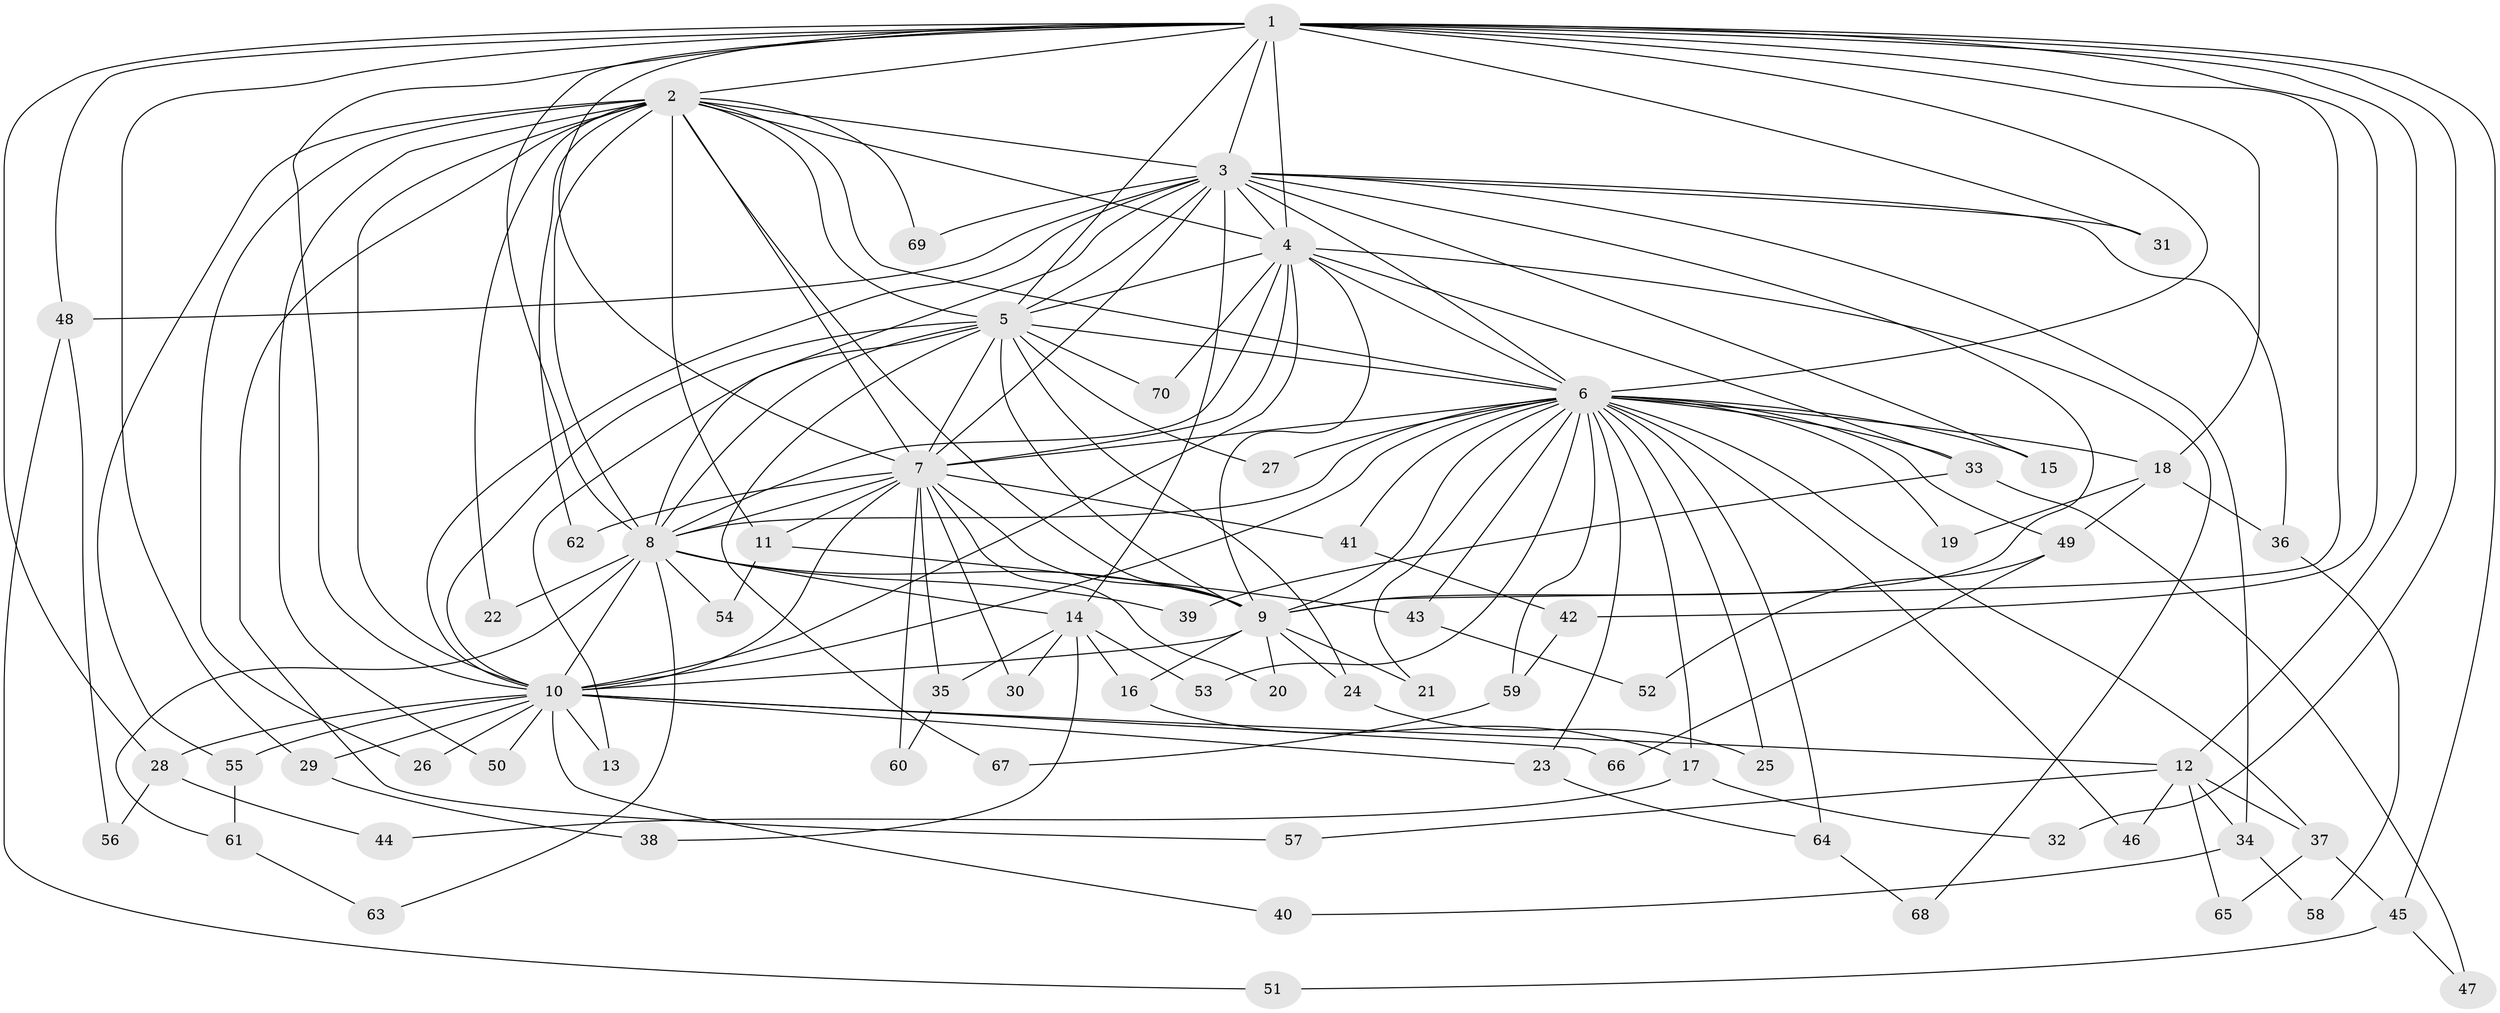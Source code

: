 // coarse degree distribution, {9: 0.03571428571428571, 2: 0.5357142857142857, 1: 0.17857142857142858, 15: 0.03571428571428571, 3: 0.14285714285714285, 18: 0.03571428571428571, 11: 0.03571428571428571}
// Generated by graph-tools (version 1.1) at 2025/49/03/04/25 21:49:12]
// undirected, 70 vertices, 165 edges
graph export_dot {
graph [start="1"]
  node [color=gray90,style=filled];
  1;
  2;
  3;
  4;
  5;
  6;
  7;
  8;
  9;
  10;
  11;
  12;
  13;
  14;
  15;
  16;
  17;
  18;
  19;
  20;
  21;
  22;
  23;
  24;
  25;
  26;
  27;
  28;
  29;
  30;
  31;
  32;
  33;
  34;
  35;
  36;
  37;
  38;
  39;
  40;
  41;
  42;
  43;
  44;
  45;
  46;
  47;
  48;
  49;
  50;
  51;
  52;
  53;
  54;
  55;
  56;
  57;
  58;
  59;
  60;
  61;
  62;
  63;
  64;
  65;
  66;
  67;
  68;
  69;
  70;
  1 -- 2;
  1 -- 3;
  1 -- 4;
  1 -- 5;
  1 -- 6;
  1 -- 7;
  1 -- 8;
  1 -- 9;
  1 -- 10;
  1 -- 12;
  1 -- 18;
  1 -- 28;
  1 -- 29;
  1 -- 31;
  1 -- 32;
  1 -- 42;
  1 -- 45;
  1 -- 48;
  2 -- 3;
  2 -- 4;
  2 -- 5;
  2 -- 6;
  2 -- 7;
  2 -- 8;
  2 -- 9;
  2 -- 10;
  2 -- 11;
  2 -- 22;
  2 -- 26;
  2 -- 50;
  2 -- 55;
  2 -- 57;
  2 -- 62;
  2 -- 69;
  3 -- 4;
  3 -- 5;
  3 -- 6;
  3 -- 7;
  3 -- 8;
  3 -- 9;
  3 -- 10;
  3 -- 14;
  3 -- 15;
  3 -- 31;
  3 -- 34;
  3 -- 36;
  3 -- 48;
  3 -- 69;
  4 -- 5;
  4 -- 6;
  4 -- 7;
  4 -- 8;
  4 -- 9;
  4 -- 10;
  4 -- 33;
  4 -- 68;
  4 -- 70;
  5 -- 6;
  5 -- 7;
  5 -- 8;
  5 -- 9;
  5 -- 10;
  5 -- 13;
  5 -- 24;
  5 -- 27;
  5 -- 67;
  5 -- 70;
  6 -- 7;
  6 -- 8;
  6 -- 9;
  6 -- 10;
  6 -- 15;
  6 -- 17;
  6 -- 18;
  6 -- 19;
  6 -- 21;
  6 -- 23;
  6 -- 25;
  6 -- 27;
  6 -- 33;
  6 -- 37;
  6 -- 41;
  6 -- 43;
  6 -- 46;
  6 -- 49;
  6 -- 53;
  6 -- 59;
  6 -- 64;
  7 -- 8;
  7 -- 9;
  7 -- 10;
  7 -- 11;
  7 -- 20;
  7 -- 30;
  7 -- 35;
  7 -- 41;
  7 -- 60;
  7 -- 62;
  8 -- 9;
  8 -- 10;
  8 -- 14;
  8 -- 22;
  8 -- 39;
  8 -- 54;
  8 -- 61;
  8 -- 63;
  9 -- 10;
  9 -- 16;
  9 -- 20;
  9 -- 21;
  9 -- 24;
  10 -- 12;
  10 -- 13;
  10 -- 23;
  10 -- 26;
  10 -- 28;
  10 -- 29;
  10 -- 40;
  10 -- 50;
  10 -- 55;
  10 -- 66;
  11 -- 43;
  11 -- 54;
  12 -- 34;
  12 -- 37;
  12 -- 46;
  12 -- 57;
  12 -- 65;
  14 -- 16;
  14 -- 30;
  14 -- 35;
  14 -- 38;
  14 -- 53;
  16 -- 17;
  17 -- 32;
  17 -- 44;
  18 -- 19;
  18 -- 36;
  18 -- 49;
  23 -- 64;
  24 -- 25;
  28 -- 44;
  28 -- 56;
  29 -- 38;
  33 -- 39;
  33 -- 47;
  34 -- 40;
  34 -- 58;
  35 -- 60;
  36 -- 58;
  37 -- 45;
  37 -- 65;
  41 -- 42;
  42 -- 59;
  43 -- 52;
  45 -- 47;
  45 -- 51;
  48 -- 51;
  48 -- 56;
  49 -- 52;
  49 -- 66;
  55 -- 61;
  59 -- 67;
  61 -- 63;
  64 -- 68;
}
